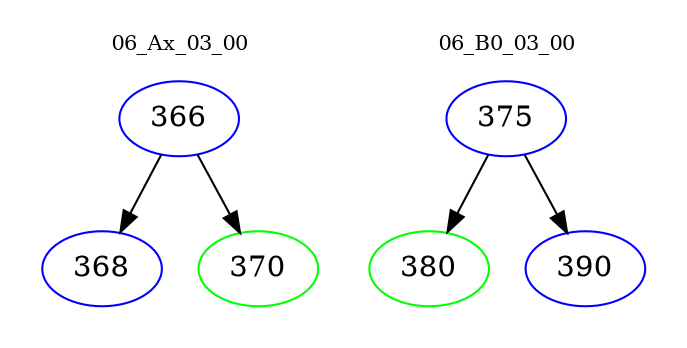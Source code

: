 digraph{
subgraph cluster_0 {
color = white
label = "06_Ax_03_00";
fontsize=10;
T0_366 [label="366", color="blue"]
T0_366 -> T0_368 [color="black"]
T0_368 [label="368", color="blue"]
T0_366 -> T0_370 [color="black"]
T0_370 [label="370", color="green"]
}
subgraph cluster_1 {
color = white
label = "06_B0_03_00";
fontsize=10;
T1_375 [label="375", color="blue"]
T1_375 -> T1_380 [color="black"]
T1_380 [label="380", color="green"]
T1_375 -> T1_390 [color="black"]
T1_390 [label="390", color="blue"]
}
}
